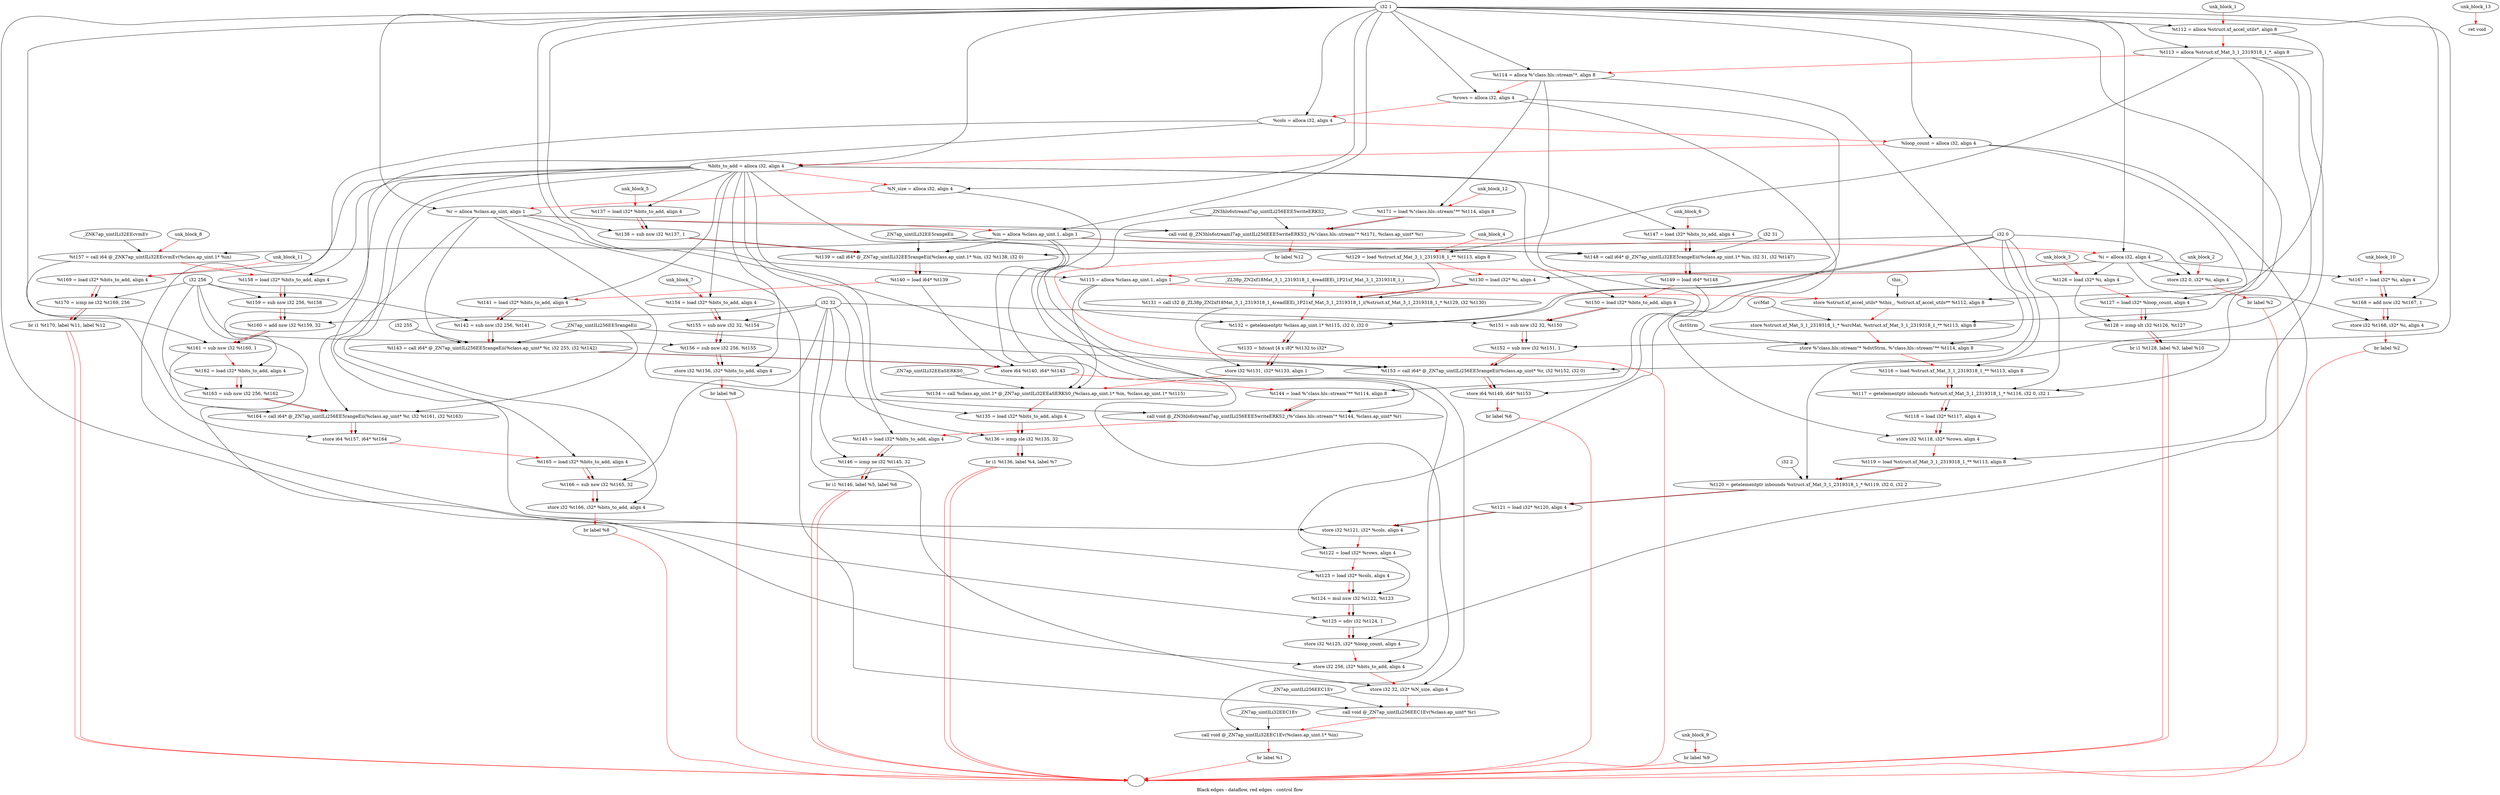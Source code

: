 digraph G {
compound=true
label="Black edges - dataflow, red edges - control flow"
"t112" [label="  %t112 = alloca %struct.xf_accel_utils*, align 8"]
"t113" [label="  %t113 = alloca %struct.xf_Mat_3_1_2319318_1_*, align 8"]
"t114" [label="  %t114 = alloca %\"class.hls::stream\"*, align 8"]
"rows" [label="  %rows = alloca i32, align 4"]
"cols" [label="  %cols = alloca i32, align 4"]
"loop_count" [label="  %loop_count = alloca i32, align 4"]
"bits_to_add" [label="  %bits_to_add = alloca i32, align 4"]
"N_size" [label="  %N_size = alloca i32, align 4"]
"r" [label="  %r = alloca %class.ap_uint, align 1"]
"in" [label="  %in = alloca %class.ap_uint.1, align 1"]
"i" [label="  %i = alloca i32, align 4"]
"t115" [label="  %t115 = alloca %class.ap_uint.1, align 1"]
"_1" [label="  store %struct.xf_accel_utils* %this_, %struct.xf_accel_utils** %t112, align 8"]
"_2" [label="  store %struct.xf_Mat_3_1_2319318_1_* %srcMat, %struct.xf_Mat_3_1_2319318_1_** %t113, align 8"]
"_3" [label="  store %\"class.hls::stream\"* %dstStrm, %\"class.hls::stream\"** %t114, align 8"]
"t116" [label="  %t116 = load %struct.xf_Mat_3_1_2319318_1_** %t113, align 8"]
"t117" [label="  %t117 = getelementptr inbounds %struct.xf_Mat_3_1_2319318_1_* %t116, i32 0, i32 1"]
"t118" [label="  %t118 = load i32* %t117, align 4"]
"_4" [label="  store i32 %t118, i32* %rows, align 4"]
"t119" [label="  %t119 = load %struct.xf_Mat_3_1_2319318_1_** %t113, align 8"]
"t120" [label="  %t120 = getelementptr inbounds %struct.xf_Mat_3_1_2319318_1_* %t119, i32 0, i32 2"]
"t121" [label="  %t121 = load i32* %t120, align 4"]
"_5" [label="  store i32 %t121, i32* %cols, align 4"]
"t122" [label="  %t122 = load i32* %rows, align 4"]
"t123" [label="  %t123 = load i32* %cols, align 4"]
"t124" [label="  %t124 = mul nsw i32 %t122, %t123"]
"t125" [label="  %t125 = sdiv i32 %t124, 1"]
"_6" [label="  store i32 %t125, i32* %loop_count, align 4"]
"_7" [label="  store i32 256, i32* %bits_to_add, align 4"]
"_8" [label="  store i32 32, i32* %N_size, align 4"]
"_9" [label="  call void @_ZN7ap_uintILi256EEC1Ev(%class.ap_uint* %r)"]
"_10" [label="  call void @_ZN7ap_uintILi32EEC1Ev(%class.ap_uint.1* %in)"]
"_11" [label="  br label %1"]
"unk_block_1" -> "t112"[color=red]
"i32 1" -> "t112"
"t112" -> "t113"[color=red weight=2]
"i32 1" -> "t113"
"t113" -> "t114"[color=red weight=2]
"i32 1" -> "t114"
"t114" -> "rows"[color=red weight=2]
"i32 1" -> "rows"
"rows" -> "cols"[color=red weight=2]
"i32 1" -> "cols"
"cols" -> "loop_count"[color=red weight=2]
"i32 1" -> "loop_count"
"loop_count" -> "bits_to_add"[color=red weight=2]
"i32 1" -> "bits_to_add"
"bits_to_add" -> "N_size"[color=red weight=2]
"i32 1" -> "N_size"
"N_size" -> "r"[color=red weight=2]
"i32 1" -> "r"
"r" -> "in"[color=red weight=2]
"i32 1" -> "in"
"in" -> "i"[color=red weight=2]
"i32 1" -> "i"
"i" -> "t115"[color=red weight=2]
"i32 1" -> "t115"
"t115" -> "_1"[color=red weight=2]
"this_" -> "_1"
"t112" -> "_1"
"_1" -> "_2"[color=red weight=2]
"srcMat" -> "_2"
"t113" -> "_2"
"_2" -> "_3"[color=red weight=2]
"dstStrm" -> "_3"
"t114" -> "_3"
"_3" -> "t116"[color=red weight=2]
"t113" -> "t116"
"t116" -> "t117"[color=red weight=2]
"t116" -> "t117"
"i32 0" -> "t117"
"i32 1" -> "t117"
"t117" -> "t118"[color=red weight=2]
"t117" -> "t118"
"t118" -> "_4"[color=red weight=2]
"t118" -> "_4"
"rows" -> "_4"
"_4" -> "t119"[color=red weight=2]
"t113" -> "t119"
"t119" -> "t120"[color=red weight=2]
"t119" -> "t120"
"i32 0" -> "t120"
"i32 2" -> "t120"
"t120" -> "t121"[color=red weight=2]
"t120" -> "t121"
"t121" -> "_5"[color=red weight=2]
"t121" -> "_5"
"cols" -> "_5"
"_5" -> "t122"[color=red weight=2]
"rows" -> "t122"
"t122" -> "t123"[color=red weight=2]
"cols" -> "t123"
"t123" -> "t124"[color=red weight=2]
"t122" -> "t124"
"t123" -> "t124"
"t124" -> "t125"[color=red weight=2]
"t124" -> "t125"
"i32 1" -> "t125"
"t125" -> "_6"[color=red weight=2]
"t125" -> "_6"
"loop_count" -> "_6"
"_6" -> "_7"[color=red weight=2]
"i32 256" -> "_7"
"bits_to_add" -> "_7"
"_7" -> "_8"[color=red weight=2]
"i32 32" -> "_8"
"N_size" -> "_8"
"_8" -> "_9"[color=red weight=2]
"r" -> "_9"
"_ZN7ap_uintILi256EEC1Ev" -> "_9"
"_9" -> "_10"[color=red weight=2]
"in" -> "_10"
"_ZN7ap_uintILi32EEC1Ev" -> "_10"
"_10" -> "_11"[color=red weight=2]
"_11" -> ""[color=red]

"_12" [label="  store i32 0, i32* %i, align 4"]
"_13" [label="  br label %2"]
"unk_block_2" -> "_12"[color=red]
"i32 0" -> "_12"
"i" -> "_12"
"_12" -> "_13"[color=red weight=2]
"_13" -> ""[color=red]

"t126" [label="  %t126 = load i32* %i, align 4"]
"t127" [label="  %t127 = load i32* %loop_count, align 4"]
"t128" [label="  %t128 = icmp slt i32 %t126, %t127"]
"_14" [label="  br i1 %t128, label %3, label %10"]
"unk_block_3" -> "t126"[color=red]
"i" -> "t126"
"t126" -> "t127"[color=red weight=2]
"loop_count" -> "t127"
"t127" -> "t128"[color=red weight=2]
"t126" -> "t128"
"t127" -> "t128"
"t128" -> "_14"[color=red weight=2]
"t128" -> "_14"
"_14" -> ""[color=red]
"_14" -> ""[color=red]

"t129" [label="  %t129 = load %struct.xf_Mat_3_1_2319318_1_** %t113, align 8"]
"t130" [label="  %t130 = load i32* %i, align 4"]
"t131" [label="  %t131 = call i32 @_ZL38p_ZN2xf18Mat_3_1_2319318_1_4readIEEi_1P21xf_Mat_3_1_2319318_1_i(%struct.xf_Mat_3_1_2319318_1_* %t129, i32 %t130)"]
"t132" [label="  %t132 = getelementptr %class.ap_uint.1* %t115, i32 0, i32 0"]
"t133" [label="  %t133 = bitcast [4 x i8]* %t132 to i32*"]
"_15" [label="  store i32 %t131, i32* %t133, align 1"]
"t134" [label="  %t134 = call %class.ap_uint.1* @_ZN7ap_uintILi32EEaSERKS0_(%class.ap_uint.1* %in, %class.ap_uint.1* %t115)"]
"t135" [label="  %t135 = load i32* %bits_to_add, align 4"]
"t136" [label="  %t136 = icmp sle i32 %t135, 32"]
"_16" [label="  br i1 %t136, label %4, label %7"]
"unk_block_4" -> "t129"[color=red]
"t113" -> "t129"
"t129" -> "t130"[color=red weight=2]
"i" -> "t130"
"t130" -> "t131"[color=red weight=2]
"t129" -> "t131"
"t130" -> "t131"
"_ZL38p_ZN2xf18Mat_3_1_2319318_1_4readIEEi_1P21xf_Mat_3_1_2319318_1_i" -> "t131"
"t131" -> "t132"[color=red weight=2]
"t115" -> "t132"
"i32 0" -> "t132"
"i32 0" -> "t132"
"t132" -> "t133"[color=red weight=2]
"t132" -> "t133"
"t133" -> "_15"[color=red weight=2]
"t131" -> "_15"
"t133" -> "_15"
"_15" -> "t134"[color=red weight=2]
"in" -> "t134"
"t115" -> "t134"
"_ZN7ap_uintILi32EEaSERKS0_" -> "t134"
"t134" -> "t135"[color=red weight=2]
"bits_to_add" -> "t135"
"t135" -> "t136"[color=red weight=2]
"t135" -> "t136"
"i32 32" -> "t136"
"t136" -> "_16"[color=red weight=2]
"t136" -> "_16"
"_16" -> ""[color=red]
"_16" -> ""[color=red]

"t137" [label="  %t137 = load i32* %bits_to_add, align 4"]
"t138" [label="  %t138 = sub nsw i32 %t137, 1"]
"t139" [label="  %t139 = call i64* @_ZN7ap_uintILi32EE5rangeEii(%class.ap_uint.1* %in, i32 %t138, i32 0)"]
"t140" [label="  %t140 = load i64* %t139"]
"t141" [label="  %t141 = load i32* %bits_to_add, align 4"]
"t142" [label="  %t142 = sub nsw i32 256, %t141"]
"t143" [label="  %t143 = call i64* @_ZN7ap_uintILi256EE5rangeEii(%class.ap_uint* %r, i32 255, i32 %t142)"]
"_17" [label="  store i64 %t140, i64* %t143"]
"t144" [label="  %t144 = load %\"class.hls::stream\"** %t114, align 8"]
"_18" [label="  call void @_ZN3hls6streamI7ap_uintILi256EEE5writeERKS2_(%\"class.hls::stream\"* %t144, %class.ap_uint* %r)"]
"t145" [label="  %t145 = load i32* %bits_to_add, align 4"]
"t146" [label="  %t146 = icmp ne i32 %t145, 32"]
"_19" [label="  br i1 %t146, label %5, label %6"]
"unk_block_5" -> "t137"[color=red]
"bits_to_add" -> "t137"
"t137" -> "t138"[color=red weight=2]
"t137" -> "t138"
"i32 1" -> "t138"
"t138" -> "t139"[color=red weight=2]
"in" -> "t139"
"t138" -> "t139"
"i32 0" -> "t139"
"_ZN7ap_uintILi32EE5rangeEii" -> "t139"
"t139" -> "t140"[color=red weight=2]
"t139" -> "t140"
"t140" -> "t141"[color=red weight=2]
"bits_to_add" -> "t141"
"t141" -> "t142"[color=red weight=2]
"i32 256" -> "t142"
"t141" -> "t142"
"t142" -> "t143"[color=red weight=2]
"r" -> "t143"
"i32 255" -> "t143"
"t142" -> "t143"
"_ZN7ap_uintILi256EE5rangeEii" -> "t143"
"t143" -> "_17"[color=red weight=2]
"t140" -> "_17"
"t143" -> "_17"
"_17" -> "t144"[color=red weight=2]
"t114" -> "t144"
"t144" -> "_18"[color=red weight=2]
"t144" -> "_18"
"r" -> "_18"
"_ZN3hls6streamI7ap_uintILi256EEE5writeERKS2_" -> "_18"
"_18" -> "t145"[color=red weight=2]
"bits_to_add" -> "t145"
"t145" -> "t146"[color=red weight=2]
"t145" -> "t146"
"i32 32" -> "t146"
"t146" -> "_19"[color=red weight=2]
"t146" -> "_19"
"_19" -> ""[color=red]
"_19" -> ""[color=red]

"t147" [label="  %t147 = load i32* %bits_to_add, align 4"]
"t148" [label="  %t148 = call i64* @_ZN7ap_uintILi32EE5rangeEii(%class.ap_uint.1* %in, i32 31, i32 %t147)"]
"t149" [label="  %t149 = load i64* %t148"]
"t150" [label="  %t150 = load i32* %bits_to_add, align 4"]
"t151" [label="  %t151 = sub nsw i32 32, %t150"]
"t152" [label="  %t152 = sub nsw i32 %t151, 1"]
"t153" [label="  %t153 = call i64* @_ZN7ap_uintILi256EE5rangeEii(%class.ap_uint* %r, i32 %t152, i32 0)"]
"_20" [label="  store i64 %t149, i64* %t153"]
"_21" [label="  br label %6"]
"unk_block_6" -> "t147"[color=red]
"bits_to_add" -> "t147"
"t147" -> "t148"[color=red weight=2]
"in" -> "t148"
"i32 31" -> "t148"
"t147" -> "t148"
"_ZN7ap_uintILi32EE5rangeEii" -> "t148"
"t148" -> "t149"[color=red weight=2]
"t148" -> "t149"
"t149" -> "t150"[color=red weight=2]
"bits_to_add" -> "t150"
"t150" -> "t151"[color=red weight=2]
"i32 32" -> "t151"
"t150" -> "t151"
"t151" -> "t152"[color=red weight=2]
"t151" -> "t152"
"i32 1" -> "t152"
"t152" -> "t153"[color=red weight=2]
"r" -> "t153"
"t152" -> "t153"
"i32 0" -> "t153"
"_ZN7ap_uintILi256EE5rangeEii" -> "t153"
"t153" -> "_20"[color=red weight=2]
"t149" -> "_20"
"t153" -> "_20"
"_20" -> "_21"[color=red weight=2]
"_21" -> ""[color=red]

"t154" [label="  %t154 = load i32* %bits_to_add, align 4"]
"t155" [label="  %t155 = sub nsw i32 32, %t154"]
"t156" [label="  %t156 = sub nsw i32 256, %t155"]
"_22" [label="  store i32 %t156, i32* %bits_to_add, align 4"]
"_23" [label="  br label %8"]
"unk_block_7" -> "t154"[color=red]
"bits_to_add" -> "t154"
"t154" -> "t155"[color=red weight=2]
"i32 32" -> "t155"
"t154" -> "t155"
"t155" -> "t156"[color=red weight=2]
"i32 256" -> "t156"
"t155" -> "t156"
"t156" -> "_22"[color=red weight=2]
"t156" -> "_22"
"bits_to_add" -> "_22"
"_22" -> "_23"[color=red weight=2]
"_23" -> ""[color=red]

"t157" [label="  %t157 = call i64 @_ZNK7ap_uintILi32EEcvmEv(%class.ap_uint.1* %in)"]
"t158" [label="  %t158 = load i32* %bits_to_add, align 4"]
"t159" [label="  %t159 = sub nsw i32 256, %t158"]
"t160" [label="  %t160 = add nsw i32 %t159, 32"]
"t161" [label="  %t161 = sub nsw i32 %t160, 1"]
"t162" [label="  %t162 = load i32* %bits_to_add, align 4"]
"t163" [label="  %t163 = sub nsw i32 256, %t162"]
"t164" [label="  %t164 = call i64* @_ZN7ap_uintILi256EE5rangeEii(%class.ap_uint* %r, i32 %t161, i32 %t163)"]
"_24" [label="  store i64 %t157, i64* %t164"]
"t165" [label="  %t165 = load i32* %bits_to_add, align 4"]
"t166" [label="  %t166 = sub nsw i32 %t165, 32"]
"_25" [label="  store i32 %t166, i32* %bits_to_add, align 4"]
"_26" [label="  br label %8"]
"unk_block_8" -> "t157"[color=red]
"in" -> "t157"
"_ZNK7ap_uintILi32EEcvmEv" -> "t157"
"t157" -> "t158"[color=red weight=2]
"bits_to_add" -> "t158"
"t158" -> "t159"[color=red weight=2]
"i32 256" -> "t159"
"t158" -> "t159"
"t159" -> "t160"[color=red weight=2]
"t159" -> "t160"
"i32 32" -> "t160"
"t160" -> "t161"[color=red weight=2]
"t160" -> "t161"
"i32 1" -> "t161"
"t161" -> "t162"[color=red weight=2]
"bits_to_add" -> "t162"
"t162" -> "t163"[color=red weight=2]
"i32 256" -> "t163"
"t162" -> "t163"
"t163" -> "t164"[color=red weight=2]
"r" -> "t164"
"t161" -> "t164"
"t163" -> "t164"
"_ZN7ap_uintILi256EE5rangeEii" -> "t164"
"t164" -> "_24"[color=red weight=2]
"t157" -> "_24"
"t164" -> "_24"
"_24" -> "t165"[color=red weight=2]
"bits_to_add" -> "t165"
"t165" -> "t166"[color=red weight=2]
"t165" -> "t166"
"i32 32" -> "t166"
"t166" -> "_25"[color=red weight=2]
"t166" -> "_25"
"bits_to_add" -> "_25"
"_25" -> "_26"[color=red weight=2]
"_26" -> ""[color=red]

"_27" [label="  br label %9"]
"unk_block_9" -> "_27"[color=red]
"_27" -> ""[color=red]

"t167" [label="  %t167 = load i32* %i, align 4"]
"t168" [label="  %t168 = add nsw i32 %t167, 1"]
"_28" [label="  store i32 %t168, i32* %i, align 4"]
"_29" [label="  br label %2"]
"unk_block_10" -> "t167"[color=red]
"i" -> "t167"
"t167" -> "t168"[color=red weight=2]
"t167" -> "t168"
"i32 1" -> "t168"
"t168" -> "_28"[color=red weight=2]
"t168" -> "_28"
"i" -> "_28"
"_28" -> "_29"[color=red weight=2]
"_29" -> ""[color=red]

"t169" [label="  %t169 = load i32* %bits_to_add, align 4"]
"t170" [label="  %t170 = icmp ne i32 %t169, 256"]
"_30" [label="  br i1 %t170, label %11, label %12"]
"unk_block_11" -> "t169"[color=red]
"bits_to_add" -> "t169"
"t169" -> "t170"[color=red weight=2]
"t169" -> "t170"
"i32 256" -> "t170"
"t170" -> "_30"[color=red weight=2]
"t170" -> "_30"
"_30" -> ""[color=red]
"_30" -> ""[color=red]

"t171" [label="  %t171 = load %\"class.hls::stream\"** %t114, align 8"]
"_31" [label="  call void @_ZN3hls6streamI7ap_uintILi256EEE5writeERKS2_(%\"class.hls::stream\"* %t171, %class.ap_uint* %r)"]
"_32" [label="  br label %12"]
"unk_block_12" -> "t171"[color=red]
"t114" -> "t171"
"t171" -> "_31"[color=red weight=2]
"t171" -> "_31"
"r" -> "_31"
"_ZN3hls6streamI7ap_uintILi256EEE5writeERKS2_" -> "_31"
"_31" -> "_32"[color=red weight=2]
"_32" -> ""[color=red]

"_33" [label="  ret void"]
"unk_block_13" -> "_33"[color=red]

}
